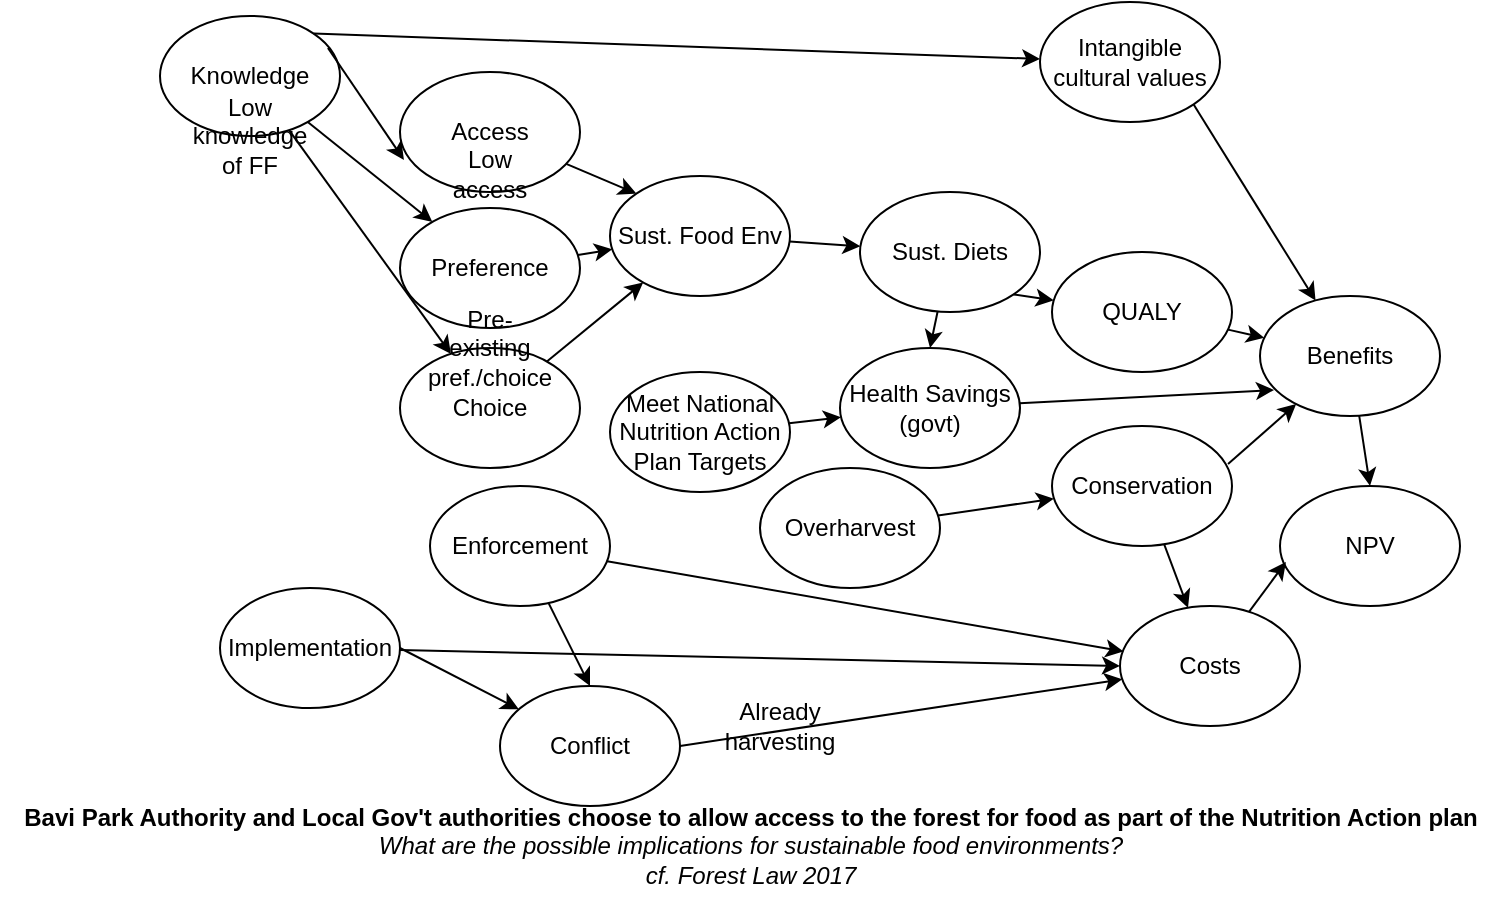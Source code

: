 <mxfile version="24.0.8" type="github">
  <diagram name="Page-1" id="wUotSKuQ0ViegSPMuA-_">
    <mxGraphModel dx="840" dy="559" grid="1" gridSize="10" guides="1" tooltips="1" connect="1" arrows="1" fold="1" page="1" pageScale="1" pageWidth="850" pageHeight="1100" math="0" shadow="0">
      <root>
        <mxCell id="0" />
        <mxCell id="1" parent="0" />
        <mxCell id="BSKofoPwmJS12K2rgoMe-1" value="Conservation" style="ellipse;whiteSpace=wrap;html=1;" vertex="1" parent="1">
          <mxGeometry x="556" y="240" width="90" height="60" as="geometry" />
        </mxCell>
        <mxCell id="BSKofoPwmJS12K2rgoMe-10" style="rounded=0;orthogonalLoop=1;jettySize=auto;html=1;entryX=0.5;entryY=0;entryDx=0;entryDy=0;" edge="1" parent="1" source="BSKofoPwmJS12K2rgoMe-21" target="BSKofoPwmJS12K2rgoMe-6">
          <mxGeometry relative="1" as="geometry" />
        </mxCell>
        <mxCell id="BSKofoPwmJS12K2rgoMe-2" value="Sust. Diets&lt;span style=&quot;color: rgba(0, 0, 0, 0); font-family: monospace; font-size: 0px; text-align: start; text-wrap: nowrap;&quot;&gt;%3CmxGraphModel%3E%3Croot%3E%3CmxCell%20id%3D%220%22%2F%3E%3CmxCell%20id%3D%221%22%20parent%3D%220%22%2F%3E%3CmxCell%20id%3D%222%22%20value%3D%22Conservation%22%20style%3D%22ellipse%3BwhiteSpace%3Dwrap%3Bhtml%3D1%3B%22%20vertex%3D%221%22%20parent%3D%221%22%3E%3CmxGeometry%20x%3D%22260%22%20y%3D%22110%22%20width%3D%2290%22%20height%3D%2260%22%20as%3D%22geometry%22%2F%3E%3C%2FmxCell%3E%3C%2Froot%3E%3C%2FmxGraphModel%3E&lt;/span&gt;" style="ellipse;whiteSpace=wrap;html=1;" vertex="1" parent="1">
          <mxGeometry x="460" y="123" width="90" height="60" as="geometry" />
        </mxCell>
        <mxCell id="BSKofoPwmJS12K2rgoMe-7" style="rounded=0;orthogonalLoop=1;jettySize=auto;html=1;" edge="1" parent="1" source="BSKofoPwmJS12K2rgoMe-3" target="BSKofoPwmJS12K2rgoMe-2">
          <mxGeometry relative="1" as="geometry" />
        </mxCell>
        <mxCell id="BSKofoPwmJS12K2rgoMe-3" value="Sust. Food Env" style="ellipse;whiteSpace=wrap;html=1;" vertex="1" parent="1">
          <mxGeometry x="335" y="115" width="90" height="60" as="geometry" />
        </mxCell>
        <mxCell id="BSKofoPwmJS12K2rgoMe-11" style="rounded=0;orthogonalLoop=1;jettySize=auto;html=1;" edge="1" parent="1" source="BSKofoPwmJS12K2rgoMe-4" target="BSKofoPwmJS12K2rgoMe-21">
          <mxGeometry relative="1" as="geometry" />
        </mxCell>
        <mxCell id="BSKofoPwmJS12K2rgoMe-4" value="QUALY" style="ellipse;whiteSpace=wrap;html=1;" vertex="1" parent="1">
          <mxGeometry x="556" y="153" width="90" height="60" as="geometry" />
        </mxCell>
        <mxCell id="BSKofoPwmJS12K2rgoMe-12" style="rounded=0;orthogonalLoop=1;jettySize=auto;html=1;entryX=0.078;entryY=0.783;entryDx=0;entryDy=0;entryPerimeter=0;" edge="1" parent="1" source="BSKofoPwmJS12K2rgoMe-5" target="BSKofoPwmJS12K2rgoMe-21">
          <mxGeometry relative="1" as="geometry" />
        </mxCell>
        <mxCell id="BSKofoPwmJS12K2rgoMe-5" value="Health Savings (govt)" style="ellipse;whiteSpace=wrap;html=1;" vertex="1" parent="1">
          <mxGeometry x="450" y="201" width="90" height="60" as="geometry" />
        </mxCell>
        <mxCell id="BSKofoPwmJS12K2rgoMe-6" value="NPV" style="ellipse;whiteSpace=wrap;html=1;" vertex="1" parent="1">
          <mxGeometry x="670" y="270" width="90" height="60" as="geometry" />
        </mxCell>
        <mxCell id="BSKofoPwmJS12K2rgoMe-13" value="Access" style="ellipse;whiteSpace=wrap;html=1;" vertex="1" parent="1">
          <mxGeometry x="230" y="63" width="90" height="60" as="geometry" />
        </mxCell>
        <mxCell id="BSKofoPwmJS12K2rgoMe-14" value="Choice" style="ellipse;whiteSpace=wrap;html=1;" vertex="1" parent="1">
          <mxGeometry x="230" y="201" width="90" height="60" as="geometry" />
        </mxCell>
        <mxCell id="BSKofoPwmJS12K2rgoMe-15" value="Knowledge" style="ellipse;whiteSpace=wrap;html=1;" vertex="1" parent="1">
          <mxGeometry x="110" y="35" width="90" height="60" as="geometry" />
        </mxCell>
        <mxCell id="BSKofoPwmJS12K2rgoMe-16" value="Preference" style="ellipse;whiteSpace=wrap;html=1;" vertex="1" parent="1">
          <mxGeometry x="230" y="131" width="90" height="60" as="geometry" />
        </mxCell>
        <mxCell id="BSKofoPwmJS12K2rgoMe-18" value="Costs" style="ellipse;whiteSpace=wrap;html=1;" vertex="1" parent="1">
          <mxGeometry x="590" y="330" width="90" height="60" as="geometry" />
        </mxCell>
        <mxCell id="BSKofoPwmJS12K2rgoMe-19" style="rounded=0;orthogonalLoop=1;jettySize=auto;html=1;entryX=0.033;entryY=0.633;entryDx=0;entryDy=0;entryPerimeter=0;" edge="1" parent="1" source="BSKofoPwmJS12K2rgoMe-18" target="BSKofoPwmJS12K2rgoMe-6">
          <mxGeometry relative="1" as="geometry">
            <mxPoint x="580" y="283" as="sourcePoint" />
            <mxPoint x="665" y="290" as="targetPoint" />
          </mxGeometry>
        </mxCell>
        <mxCell id="BSKofoPwmJS12K2rgoMe-20" style="rounded=0;orthogonalLoop=1;jettySize=auto;html=1;" edge="1" parent="1" source="BSKofoPwmJS12K2rgoMe-1" target="BSKofoPwmJS12K2rgoMe-18">
          <mxGeometry relative="1" as="geometry">
            <mxPoint x="590" y="293" as="sourcePoint" />
            <mxPoint x="675" y="300" as="targetPoint" />
          </mxGeometry>
        </mxCell>
        <mxCell id="BSKofoPwmJS12K2rgoMe-21" value="Benefits" style="ellipse;whiteSpace=wrap;html=1;" vertex="1" parent="1">
          <mxGeometry x="660" y="175" width="90" height="60" as="geometry" />
        </mxCell>
        <mxCell id="BSKofoPwmJS12K2rgoMe-22" style="rounded=0;orthogonalLoop=1;jettySize=auto;html=1;exitX=1;exitY=1;exitDx=0;exitDy=0;" edge="1" parent="1" source="BSKofoPwmJS12K2rgoMe-2" target="BSKofoPwmJS12K2rgoMe-4">
          <mxGeometry relative="1" as="geometry">
            <mxPoint x="652" y="240" as="sourcePoint" />
            <mxPoint x="665" y="290" as="targetPoint" />
          </mxGeometry>
        </mxCell>
        <mxCell id="BSKofoPwmJS12K2rgoMe-23" style="rounded=0;orthogonalLoop=1;jettySize=auto;html=1;exitX=0.978;exitY=0.317;exitDx=0;exitDy=0;exitPerimeter=0;" edge="1" parent="1" source="BSKofoPwmJS12K2rgoMe-1" target="BSKofoPwmJS12K2rgoMe-21">
          <mxGeometry relative="1" as="geometry">
            <mxPoint x="479" y="397" as="sourcePoint" />
            <mxPoint x="521" y="403" as="targetPoint" />
          </mxGeometry>
        </mxCell>
        <mxCell id="BSKofoPwmJS12K2rgoMe-24" style="rounded=0;orthogonalLoop=1;jettySize=auto;html=1;entryX=0.022;entryY=0.733;entryDx=0;entryDy=0;entryPerimeter=0;exitX=0.933;exitY=0.267;exitDx=0;exitDy=0;exitPerimeter=0;" edge="1" parent="1" source="BSKofoPwmJS12K2rgoMe-15" target="BSKofoPwmJS12K2rgoMe-13">
          <mxGeometry relative="1" as="geometry">
            <mxPoint x="416" y="163" as="sourcePoint" />
            <mxPoint x="456" y="269" as="targetPoint" />
          </mxGeometry>
        </mxCell>
        <mxCell id="BSKofoPwmJS12K2rgoMe-25" style="rounded=0;orthogonalLoop=1;jettySize=auto;html=1;" edge="1" parent="1" source="BSKofoPwmJS12K2rgoMe-15" target="BSKofoPwmJS12K2rgoMe-16">
          <mxGeometry relative="1" as="geometry">
            <mxPoint x="244" y="136" as="sourcePoint" />
            <mxPoint x="268" y="96" as="targetPoint" />
          </mxGeometry>
        </mxCell>
        <mxCell id="BSKofoPwmJS12K2rgoMe-26" style="rounded=0;orthogonalLoop=1;jettySize=auto;html=1;" edge="1" parent="1" source="BSKofoPwmJS12K2rgoMe-15" target="BSKofoPwmJS12K2rgoMe-14">
          <mxGeometry relative="1" as="geometry">
            <mxPoint x="254" y="146" as="sourcePoint" />
            <mxPoint x="278" y="106" as="targetPoint" />
          </mxGeometry>
        </mxCell>
        <mxCell id="BSKofoPwmJS12K2rgoMe-27" style="rounded=0;orthogonalLoop=1;jettySize=auto;html=1;" edge="1" parent="1" source="BSKofoPwmJS12K2rgoMe-14" target="BSKofoPwmJS12K2rgoMe-3">
          <mxGeometry relative="1" as="geometry">
            <mxPoint x="264" y="156" as="sourcePoint" />
            <mxPoint x="288" y="116" as="targetPoint" />
          </mxGeometry>
        </mxCell>
        <mxCell id="BSKofoPwmJS12K2rgoMe-28" style="rounded=0;orthogonalLoop=1;jettySize=auto;html=1;entryX=0;entryY=0;entryDx=0;entryDy=0;" edge="1" parent="1" source="BSKofoPwmJS12K2rgoMe-13" target="BSKofoPwmJS12K2rgoMe-3">
          <mxGeometry relative="1" as="geometry">
            <mxPoint x="274" y="166" as="sourcePoint" />
            <mxPoint x="298" y="126" as="targetPoint" />
          </mxGeometry>
        </mxCell>
        <mxCell id="BSKofoPwmJS12K2rgoMe-29" style="rounded=0;orthogonalLoop=1;jettySize=auto;html=1;" edge="1" parent="1" source="BSKofoPwmJS12K2rgoMe-16" target="BSKofoPwmJS12K2rgoMe-3">
          <mxGeometry relative="1" as="geometry">
            <mxPoint x="284" y="176" as="sourcePoint" />
            <mxPoint x="308" y="136" as="targetPoint" />
          </mxGeometry>
        </mxCell>
        <mxCell id="BSKofoPwmJS12K2rgoMe-30" value="Meet National Nutrition Action Plan Targets" style="ellipse;whiteSpace=wrap;html=1;" vertex="1" parent="1">
          <mxGeometry x="335" y="213" width="90" height="60" as="geometry" />
        </mxCell>
        <mxCell id="BSKofoPwmJS12K2rgoMe-31" style="rounded=0;orthogonalLoop=1;jettySize=auto;html=1;" edge="1" parent="1" source="BSKofoPwmJS12K2rgoMe-30" target="BSKofoPwmJS12K2rgoMe-5">
          <mxGeometry relative="1" as="geometry">
            <mxPoint x="416" y="163" as="sourcePoint" />
            <mxPoint x="456" y="269" as="targetPoint" />
          </mxGeometry>
        </mxCell>
        <mxCell id="BSKofoPwmJS12K2rgoMe-32" value="&lt;b&gt;Bavi Park Authority and Local Gov&#39;t authorities choose to allow access to the forest for food as part of the Nutrition Action plan&lt;/b&gt;&lt;div&gt;&lt;i&gt;What are the possible implications for sustainable food environments?&lt;/i&gt;&lt;/div&gt;&lt;div&gt;&lt;i&gt;cf. Forest Law 2017&lt;/i&gt;&lt;/div&gt;" style="text;html=1;align=center;verticalAlign=middle;resizable=0;points=[];autosize=1;strokeColor=none;fillColor=none;" vertex="1" parent="1">
          <mxGeometry x="30" y="420" width="750" height="60" as="geometry" />
        </mxCell>
        <mxCell id="BSKofoPwmJS12K2rgoMe-33" value="Low knowledge of FF" style="text;html=1;align=center;verticalAlign=middle;whiteSpace=wrap;rounded=0;" vertex="1" parent="1">
          <mxGeometry x="125" y="75" width="60" height="40" as="geometry" />
        </mxCell>
        <mxCell id="BSKofoPwmJS12K2rgoMe-34" value="Low access" style="text;html=1;align=center;verticalAlign=middle;whiteSpace=wrap;rounded=0;fontFamily=Helvetica;fontSize=12;" vertex="1" parent="1">
          <mxGeometry x="245" y="103" width="60" height="22" as="geometry" />
        </mxCell>
        <mxCell id="BSKofoPwmJS12K2rgoMe-36" value="Pre-existing pref./choice" style="text;html=1;align=center;verticalAlign=middle;whiteSpace=wrap;rounded=0;" vertex="1" parent="1">
          <mxGeometry x="245" y="181" width="60" height="40" as="geometry" />
        </mxCell>
        <mxCell id="BSKofoPwmJS12K2rgoMe-37" value="Intangible cultural values" style="ellipse;whiteSpace=wrap;html=1;" vertex="1" parent="1">
          <mxGeometry x="550" y="28" width="90" height="60" as="geometry" />
        </mxCell>
        <mxCell id="BSKofoPwmJS12K2rgoMe-38" style="rounded=0;orthogonalLoop=1;jettySize=auto;html=1;exitX=1;exitY=0;exitDx=0;exitDy=0;" edge="1" parent="1" source="BSKofoPwmJS12K2rgoMe-15" target="BSKofoPwmJS12K2rgoMe-37">
          <mxGeometry relative="1" as="geometry">
            <mxPoint x="590.974" y="12.397" as="sourcePoint" />
            <mxPoint x="617" y="95" as="targetPoint" />
          </mxGeometry>
        </mxCell>
        <mxCell id="BSKofoPwmJS12K2rgoMe-39" style="rounded=0;orthogonalLoop=1;jettySize=auto;html=1;entryX=0.5;entryY=0;entryDx=0;entryDy=0;" edge="1" parent="1" source="BSKofoPwmJS12K2rgoMe-2" target="BSKofoPwmJS12K2rgoMe-5">
          <mxGeometry relative="1" as="geometry">
            <mxPoint x="527" y="164" as="sourcePoint" />
            <mxPoint x="586" y="183" as="targetPoint" />
          </mxGeometry>
        </mxCell>
        <mxCell id="BSKofoPwmJS12K2rgoMe-40" style="rounded=0;orthogonalLoop=1;jettySize=auto;html=1;exitX=1;exitY=1;exitDx=0;exitDy=0;" edge="1" parent="1" source="BSKofoPwmJS12K2rgoMe-37" target="BSKofoPwmJS12K2rgoMe-21">
          <mxGeometry relative="1" as="geometry">
            <mxPoint x="719" y="245" as="sourcePoint" />
            <mxPoint x="725" y="280" as="targetPoint" />
          </mxGeometry>
        </mxCell>
        <mxCell id="BSKofoPwmJS12K2rgoMe-41" value="Conflict" style="ellipse;whiteSpace=wrap;html=1;" vertex="1" parent="1">
          <mxGeometry x="280" y="370" width="90" height="60" as="geometry" />
        </mxCell>
        <mxCell id="BSKofoPwmJS12K2rgoMe-42" style="rounded=0;orthogonalLoop=1;jettySize=auto;html=1;exitX=1;exitY=0.5;exitDx=0;exitDy=0;" edge="1" parent="1" source="BSKofoPwmJS12K2rgoMe-41" target="BSKofoPwmJS12K2rgoMe-18">
          <mxGeometry relative="1" as="geometry">
            <mxPoint x="458" y="389" as="sourcePoint" />
            <mxPoint x="590" y="360" as="targetPoint" />
          </mxGeometry>
        </mxCell>
        <mxCell id="BSKofoPwmJS12K2rgoMe-43" value="Enforcement" style="ellipse;whiteSpace=wrap;html=1;" vertex="1" parent="1">
          <mxGeometry x="245" y="270" width="90" height="60" as="geometry" />
        </mxCell>
        <mxCell id="BSKofoPwmJS12K2rgoMe-44" style="rounded=0;orthogonalLoop=1;jettySize=auto;html=1;entryX=0.02;entryY=0.379;entryDx=0;entryDy=0;entryPerimeter=0;" edge="1" parent="1" source="BSKofoPwmJS12K2rgoMe-43" target="BSKofoPwmJS12K2rgoMe-18">
          <mxGeometry relative="1" as="geometry">
            <mxPoint x="330" y="400" as="sourcePoint" />
            <mxPoint x="560" y="390" as="targetPoint" />
          </mxGeometry>
        </mxCell>
        <mxCell id="BSKofoPwmJS12K2rgoMe-45" value="Implementation" style="ellipse;whiteSpace=wrap;html=1;" vertex="1" parent="1">
          <mxGeometry x="140" y="321" width="90" height="60" as="geometry" />
        </mxCell>
        <mxCell id="BSKofoPwmJS12K2rgoMe-46" style="rounded=0;orthogonalLoop=1;jettySize=auto;html=1;entryX=0;entryY=0.5;entryDx=0;entryDy=0;" edge="1" parent="1" source="BSKofoPwmJS12K2rgoMe-45" target="BSKofoPwmJS12K2rgoMe-18">
          <mxGeometry relative="1" as="geometry">
            <mxPoint x="270" y="447" as="sourcePoint" />
            <mxPoint x="492" y="420" as="targetPoint" />
          </mxGeometry>
        </mxCell>
        <mxCell id="BSKofoPwmJS12K2rgoMe-47" value="Overharvest" style="ellipse;whiteSpace=wrap;html=1;" vertex="1" parent="1">
          <mxGeometry x="410" y="261" width="90" height="60" as="geometry" />
        </mxCell>
        <mxCell id="BSKofoPwmJS12K2rgoMe-48" style="rounded=0;orthogonalLoop=1;jettySize=auto;html=1;" edge="1" parent="1" source="BSKofoPwmJS12K2rgoMe-47" target="BSKofoPwmJS12K2rgoMe-1">
          <mxGeometry relative="1" as="geometry">
            <mxPoint x="560" y="430" as="sourcePoint" />
            <mxPoint x="770" y="320" as="targetPoint" />
          </mxGeometry>
        </mxCell>
        <mxCell id="BSKofoPwmJS12K2rgoMe-49" style="rounded=0;orthogonalLoop=1;jettySize=auto;html=1;entryX=0.5;entryY=0;entryDx=0;entryDy=0;" edge="1" parent="1" source="BSKofoPwmJS12K2rgoMe-43" target="BSKofoPwmJS12K2rgoMe-41">
          <mxGeometry relative="1" as="geometry">
            <mxPoint x="254" y="308" as="sourcePoint" />
            <mxPoint x="602" y="363" as="targetPoint" />
          </mxGeometry>
        </mxCell>
        <mxCell id="BSKofoPwmJS12K2rgoMe-50" style="rounded=0;orthogonalLoop=1;jettySize=auto;html=1;exitX=1;exitY=0.5;exitDx=0;exitDy=0;" edge="1" parent="1" source="BSKofoPwmJS12K2rgoMe-45" target="BSKofoPwmJS12K2rgoMe-41">
          <mxGeometry relative="1" as="geometry">
            <mxPoint x="264" y="318" as="sourcePoint" />
            <mxPoint x="612" y="373" as="targetPoint" />
          </mxGeometry>
        </mxCell>
        <mxCell id="BSKofoPwmJS12K2rgoMe-51" value="Already harvesting" style="text;html=1;align=center;verticalAlign=middle;whiteSpace=wrap;rounded=0;" vertex="1" parent="1">
          <mxGeometry x="390" y="370" width="60" height="40" as="geometry" />
        </mxCell>
      </root>
    </mxGraphModel>
  </diagram>
</mxfile>
